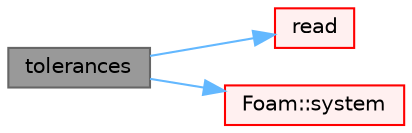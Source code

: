digraph "tolerances"
{
 // LATEX_PDF_SIZE
  bgcolor="transparent";
  edge [fontname=Helvetica,fontsize=10,labelfontname=Helvetica,labelfontsize=10];
  node [fontname=Helvetica,fontsize=10,shape=box,height=0.2,width=0.4];
  rankdir="LR";
  Node1 [id="Node000001",label="tolerances",height=0.2,width=0.4,color="gray40", fillcolor="grey60", style="filled", fontcolor="black",tooltip=" "];
  Node1 -> Node2 [id="edge1_Node000001_Node000002",color="steelblue1",style="solid",tooltip=" "];
  Node2 [id="Node000002",label="read",height=0.2,width=0.4,color="red", fillcolor="#FFF0F0", style="filled",URL="$classFoam_1_1tolerances.html#af816873151ddb0126e98bb2f914d8ed5",tooltip=" "];
  Node1 -> Node15 [id="edge2_Node000001_Node000015",color="steelblue1",style="solid",tooltip=" "];
  Node15 [id="Node000015",label="Foam::system",height=0.2,width=0.4,color="red", fillcolor="#FFF0F0", style="filled",URL="$namespaceFoam.html#a228ca596bc51a90671150fbb7897859b",tooltip=" "];
}
